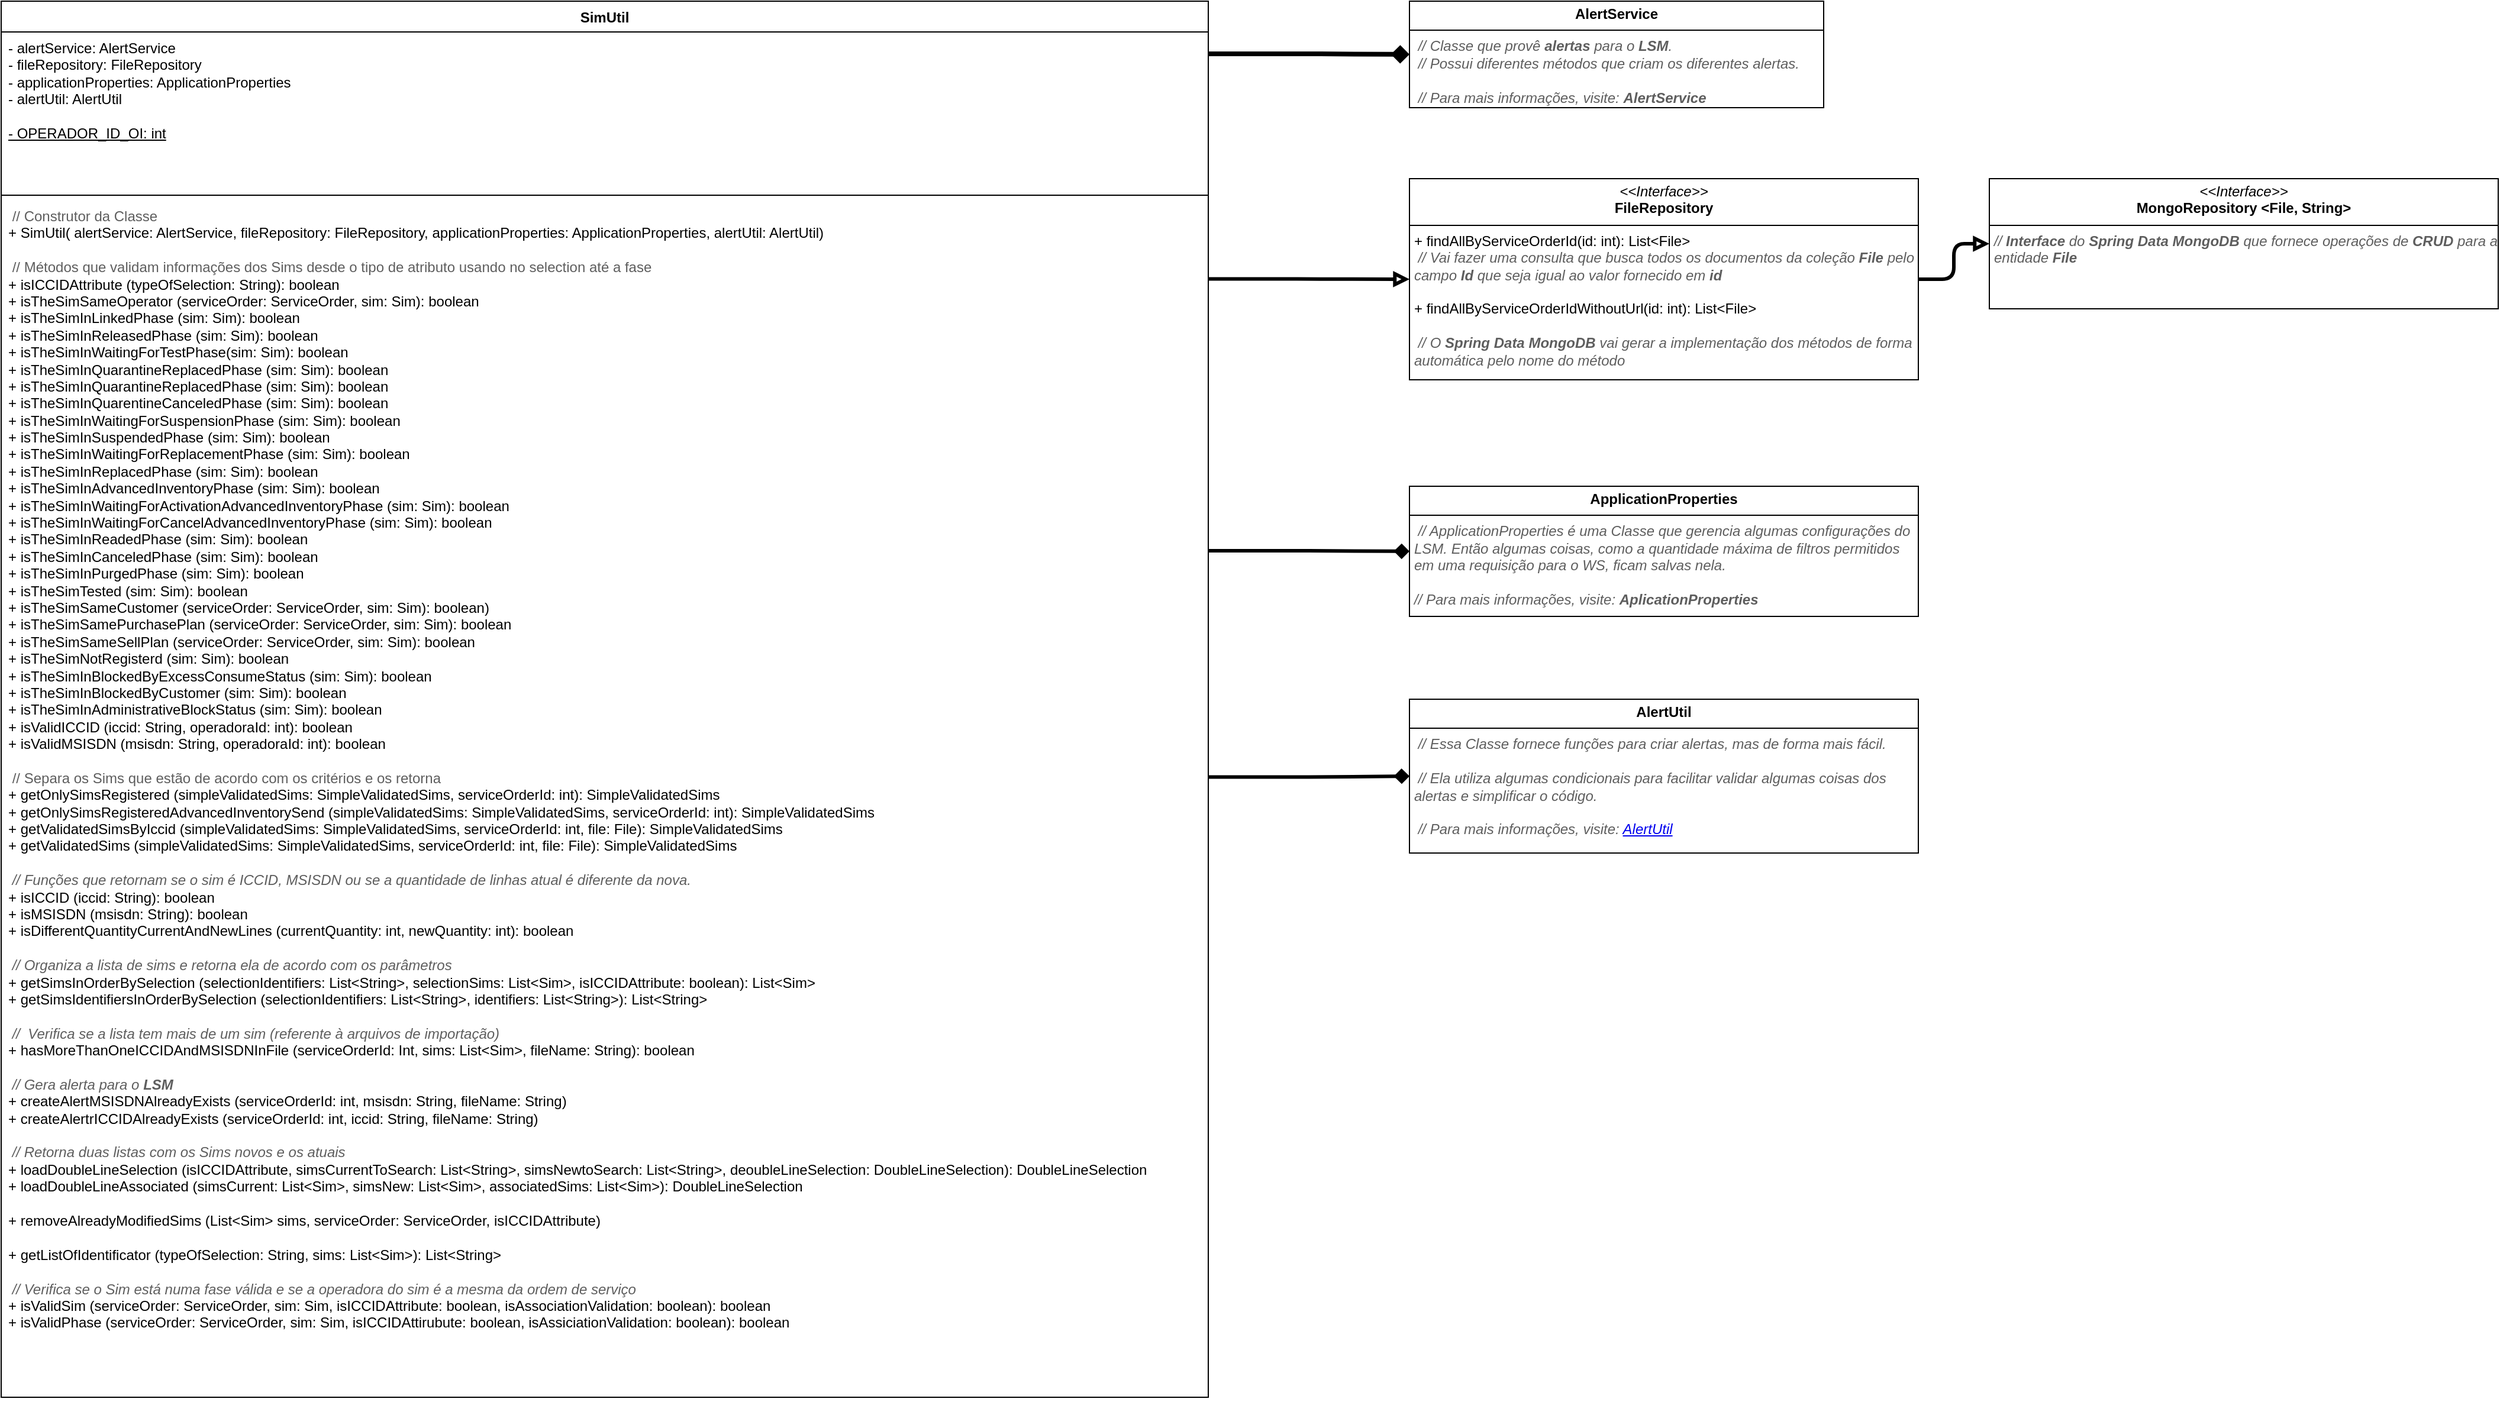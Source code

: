 <mxfile version="25.0.3">
  <diagram name="Página-1" id="0d7h8Y_baKdkDav5c62c">
    <mxGraphModel dx="3294" dy="1754" grid="1" gridSize="10" guides="1" tooltips="1" connect="1" arrows="1" fold="1" page="1" pageScale="1" pageWidth="827" pageHeight="1169" math="0" shadow="0">
      <root>
        <mxCell id="0" />
        <mxCell id="1" parent="0" />
        <mxCell id="fTWFSywxl4EHCqVi2h3n-3" value="&lt;p style=&quot;margin:0px;margin-top:4px;text-align:center;&quot;&gt;&lt;b&gt;AlertService&lt;/b&gt;&lt;/p&gt;&lt;hr size=&quot;1&quot; style=&quot;border-style:solid;&quot;&gt;&lt;p style=&quot;margin:0px;margin-left:4px;&quot;&gt;&lt;i&gt;&lt;font color=&quot;#5e5e5e&quot;&gt;&amp;nbsp;// Classe que provê &lt;b&gt;alertas &lt;/b&gt;para o &lt;b&gt;LSM&lt;/b&gt;.&amp;nbsp;&lt;/font&gt;&lt;/i&gt;&lt;/p&gt;&lt;p style=&quot;margin:0px;margin-left:4px;&quot;&gt;&lt;i&gt;&lt;font color=&quot;#5e5e5e&quot;&gt;&amp;nbsp;// Possui diferentes métodos que criam os diferentes alertas.&lt;/font&gt;&lt;/i&gt;&lt;/p&gt;&lt;p style=&quot;margin:0px;margin-left:4px;&quot;&gt;&lt;i&gt;&lt;font color=&quot;#5e5e5e&quot;&gt;&lt;br&gt;&lt;/font&gt;&lt;/i&gt;&lt;/p&gt;&lt;p style=&quot;margin:0px;margin-left:4px;&quot;&gt;&lt;i&gt;&lt;font color=&quot;#5e5e5e&quot;&gt;&amp;nbsp;// Para mais informações, visite: &lt;b&gt;AlertService&lt;/b&gt;&lt;/font&gt;&lt;/i&gt;&lt;/p&gt;&lt;p style=&quot;margin:0px;margin-left:4px;&quot;&gt;&lt;br&gt;&lt;/p&gt;" style="verticalAlign=top;align=left;overflow=fill;html=1;whiteSpace=wrap;" vertex="1" parent="1">
          <mxGeometry x="1520" y="60" width="350" height="90" as="geometry" />
        </mxCell>
        <mxCell id="fTWFSywxl4EHCqVi2h3n-4" style="edgeStyle=orthogonalEdgeStyle;rounded=1;orthogonalLoop=1;jettySize=auto;html=1;entryX=0;entryY=0.5;entryDx=0;entryDy=0;strokeWidth=4;endArrow=diamond;endFill=1;curved=0;exitX=1;exitY=0.138;exitDx=0;exitDy=0;exitPerimeter=0;" edge="1" parent="1" source="3iLDCGa5zcX96UVFniNh-2" target="fTWFSywxl4EHCqVi2h3n-3">
          <mxGeometry relative="1" as="geometry" />
        </mxCell>
        <mxCell id="fTWFSywxl4EHCqVi2h3n-8" style="edgeStyle=orthogonalEdgeStyle;rounded=1;orthogonalLoop=1;jettySize=auto;html=1;entryX=0;entryY=0.5;entryDx=0;entryDy=0;strokeWidth=3;endArrow=block;endFill=0;curved=0;" edge="1" parent="1" source="fTWFSywxl4EHCqVi2h3n-5" target="fTWFSywxl4EHCqVi2h3n-7">
          <mxGeometry relative="1" as="geometry" />
        </mxCell>
        <mxCell id="fTWFSywxl4EHCqVi2h3n-5" value="&lt;p style=&quot;margin:0px;margin-top:4px;text-align:center;&quot;&gt;&lt;i&gt;&amp;lt;&amp;lt;Interface&amp;gt;&amp;gt;&lt;/i&gt;&lt;br&gt;&lt;b&gt;FileRepository&lt;/b&gt;&lt;/p&gt;&lt;hr size=&quot;1&quot; style=&quot;border-style:solid;&quot;&gt;&lt;p style=&quot;margin:0px;margin-left:4px;&quot;&gt;+ findAllByServiceOrderId(id: int): List&amp;lt;File&amp;gt;&lt;/p&gt;&lt;p style=&quot;margin:0px;margin-left:4px;&quot;&gt;&amp;nbsp;&lt;span style=&quot;background-color: initial; color: rgb(94, 94, 94); font-style: italic;&quot;&gt;// Vai fazer uma consulta que busca todos os documentos da coleção &lt;b&gt;File&amp;nbsp;&lt;/b&gt;&lt;/span&gt;&lt;span style=&quot;background-color: initial; color: rgb(94, 94, 94); font-style: italic;&quot;&gt;pelo campo &lt;b&gt;Id&amp;nbsp;&lt;/b&gt;&lt;/span&gt;&lt;span style=&quot;background-color: initial; color: rgb(94, 94, 94); font-style: italic;&quot;&gt;que seja igual ao valor fornecido em&amp;nbsp;&lt;/span&gt;&lt;span style=&quot;background-color: initial; font-weight: bold; color: rgb(94, 94, 94); font-style: italic;&quot;&gt;id&lt;/span&gt;&lt;/p&gt;&lt;p style=&quot;margin:0px;margin-left:4px;&quot;&gt;&lt;br&gt;&lt;/p&gt;&lt;p style=&quot;margin:0px;margin-left:4px;&quot;&gt;+ findAllByServiceOrderIdWithoutUrl(id: int): List&amp;lt;File&amp;gt;&lt;/p&gt;&lt;p style=&quot;margin:0px;margin-left:4px;&quot;&gt;&lt;br&gt;&lt;/p&gt;&lt;p style=&quot;margin:0px;margin-left:4px;&quot;&gt;&lt;i&gt;&lt;span style=&quot;color: rgb(94, 94, 94);&quot;&gt;&amp;nbsp;// O&amp;nbsp;&lt;/span&gt;&lt;span style=&quot;font-weight: bold; color: rgb(94, 94, 94);&quot;&gt;Spring Data MongoDB&lt;/span&gt;&lt;span style=&quot;color: rgb(94, 94, 94);&quot;&gt;&amp;nbsp;vai gerar a implementação dos métodos de forma automática pelo nome do método&lt;/span&gt;&lt;/i&gt;&lt;/p&gt;" style="verticalAlign=top;align=left;overflow=fill;html=1;whiteSpace=wrap;" vertex="1" parent="1">
          <mxGeometry x="1520" y="210" width="430" height="170" as="geometry" />
        </mxCell>
        <mxCell id="fTWFSywxl4EHCqVi2h3n-6" style="edgeStyle=orthogonalEdgeStyle;rounded=1;orthogonalLoop=1;jettySize=auto;html=1;entryX=0;entryY=0.5;entryDx=0;entryDy=0;strokeWidth=3;endArrow=block;endFill=0;curved=0;exitX=1;exitY=0.066;exitDx=0;exitDy=0;exitPerimeter=0;" edge="1" parent="1" source="3iLDCGa5zcX96UVFniNh-4" target="fTWFSywxl4EHCqVi2h3n-5">
          <mxGeometry relative="1" as="geometry" />
        </mxCell>
        <mxCell id="fTWFSywxl4EHCqVi2h3n-7" value="&lt;p style=&quot;margin:0px;margin-top:4px;text-align:center;&quot;&gt;&lt;i&gt;&amp;lt;&amp;lt;Interface&amp;gt;&amp;gt;&lt;/i&gt;&lt;br&gt;&lt;b&gt;MongoRepository &amp;lt;File, String&amp;gt;&lt;/b&gt;&lt;/p&gt;&lt;hr size=&quot;1&quot; style=&quot;border-style:solid;&quot;&gt;&lt;p style=&quot;margin:0px;margin-left:4px;&quot;&gt;&lt;i&gt;&lt;font color=&quot;#5e5e5e&quot;&gt;//&amp;nbsp;&lt;span style=&quot;font-weight: bold;&quot;&gt;Interface&lt;/span&gt;&amp;nbsp;do&amp;nbsp;&lt;span style=&quot;font-weight: bold;&quot;&gt;Spring Data MongoDB&lt;/span&gt;&amp;nbsp;que fornece operações de&amp;nbsp;&lt;span style=&quot;font-weight: bold;&quot;&gt;CRUD&lt;/span&gt;&amp;nbsp;para a entidade&amp;nbsp;&lt;span style=&quot;font-weight: bold;&quot;&gt;File&lt;/span&gt;&lt;/font&gt;&lt;/i&gt;&lt;/p&gt;" style="verticalAlign=top;align=left;overflow=fill;html=1;whiteSpace=wrap;" vertex="1" parent="1">
          <mxGeometry x="2010" y="210" width="430" height="110" as="geometry" />
        </mxCell>
        <mxCell id="fTWFSywxl4EHCqVi2h3n-9" value="&lt;p style=&quot;margin:0px;margin-top:4px;text-align:center;&quot;&gt;&lt;b&gt;ApplicationProperties&lt;/b&gt;&lt;/p&gt;&lt;hr size=&quot;1&quot; style=&quot;border-style:solid;&quot;&gt;&lt;p style=&quot;margin:0px;margin-left:4px;&quot;&gt;&lt;font color=&quot;#5e5e5e&quot;&gt;&lt;i&gt;&amp;nbsp;// ApplicationProperties é uma Classe que gerencia algumas configurações do LSM. Então algumas coisas, como a quantidade máxima de filtros permitidos em uma requisição para o WS, ficam salvas nela.&lt;/i&gt;&lt;/font&gt;&lt;/p&gt;&lt;p style=&quot;margin:0px;margin-left:4px;&quot;&gt;&lt;font color=&quot;#5e5e5e&quot;&gt;&lt;i&gt;&lt;br&gt;&lt;/i&gt;&lt;/font&gt;&lt;/p&gt;&lt;p style=&quot;margin:0px;margin-left:4px;&quot;&gt;&lt;font color=&quot;#5e5e5e&quot;&gt;&lt;i&gt;// Para mais informações, visite: &lt;b&gt;AplicationProperties&lt;/b&gt;&lt;/i&gt;&lt;/font&gt;&lt;/p&gt;" style="verticalAlign=top;align=left;overflow=fill;html=1;whiteSpace=wrap;" vertex="1" parent="1">
          <mxGeometry x="1520" y="470" width="430" height="110" as="geometry" />
        </mxCell>
        <mxCell id="fTWFSywxl4EHCqVi2h3n-10" style="edgeStyle=orthogonalEdgeStyle;rounded=0;orthogonalLoop=1;jettySize=auto;html=1;entryX=0;entryY=0.5;entryDx=0;entryDy=0;strokeWidth=3;endArrow=diamond;endFill=1;exitX=1;exitY=0.293;exitDx=0;exitDy=0;exitPerimeter=0;" edge="1" parent="1" source="3iLDCGa5zcX96UVFniNh-4" target="fTWFSywxl4EHCqVi2h3n-9">
          <mxGeometry relative="1" as="geometry">
            <mxPoint x="1360" y="525" as="sourcePoint" />
          </mxGeometry>
        </mxCell>
        <mxCell id="3iLDCGa5zcX96UVFniNh-1" value="SimUtil" style="swimlane;fontStyle=1;align=center;verticalAlign=top;childLayout=stackLayout;horizontal=1;startSize=26;horizontalStack=0;resizeParent=1;resizeParentMax=0;resizeLast=0;collapsible=1;marginBottom=0;whiteSpace=wrap;html=1;" parent="1" vertex="1">
          <mxGeometry x="330" y="60" width="1020" height="1180" as="geometry" />
        </mxCell>
        <mxCell id="3iLDCGa5zcX96UVFniNh-2" value="- alertService: AlertService&lt;div&gt;- fileRepository: FileRepository&lt;/div&gt;&lt;div&gt;- applicationProperties: ApplicationProperties&lt;/div&gt;&lt;div&gt;- alertUtil: AlertUtil&lt;/div&gt;&lt;div&gt;&lt;br&gt;&lt;/div&gt;&lt;div&gt;&lt;u&gt;- OPERADOR_ID_OI: int&lt;/u&gt;&lt;/div&gt;" style="text;strokeColor=none;fillColor=none;align=left;verticalAlign=top;spacingLeft=4;spacingRight=4;overflow=hidden;rotatable=0;points=[[0,0.5],[1,0.5]];portConstraint=eastwest;whiteSpace=wrap;html=1;" parent="3iLDCGa5zcX96UVFniNh-1" vertex="1">
          <mxGeometry y="26" width="1020" height="134" as="geometry" />
        </mxCell>
        <mxCell id="3iLDCGa5zcX96UVFniNh-3" value="" style="line;strokeWidth=1;fillColor=none;align=left;verticalAlign=middle;spacingTop=-1;spacingLeft=3;spacingRight=3;rotatable=0;labelPosition=right;points=[];portConstraint=eastwest;strokeColor=inherit;" parent="3iLDCGa5zcX96UVFniNh-1" vertex="1">
          <mxGeometry y="160" width="1020" height="8" as="geometry" />
        </mxCell>
        <mxCell id="3iLDCGa5zcX96UVFniNh-4" value="&lt;div&gt;&lt;font color=&quot;#5e5e5e&quot;&gt;&amp;nbsp;// Construtor da Classe&lt;/font&gt;&lt;/div&gt;+ SimUtil( alertService: AlertService, fileRepository: FileRepository, applicationProperties: ApplicationProperties, alertUtil: AlertUtil)&lt;div&gt;&lt;br&gt;&lt;/div&gt;&lt;div&gt;&lt;font color=&quot;#5e5e5e&quot;&gt;&amp;nbsp;// Métodos que validam informações dos Sims desde o tipo de atributo usando no selection até a fase&lt;br&gt;&lt;/font&gt;&lt;div&gt;+ isICCIDAttribute (typeOfSelection: String): boolean&lt;/div&gt;&lt;div&gt;+ isTheSimSameOperator (serviceOrder: ServiceOrder, sim: Sim): boolean&lt;/div&gt;&lt;div&gt;+ isTheSimInLinkedPhase (sim: Sim): boolean&lt;/div&gt;&lt;div&gt;+ isTheSimInReleasedPhase (sim: Sim): boolean&lt;/div&gt;&lt;div&gt;+ isTheSimInWaitingForTestPhase(sim: Sim): boolean&lt;/div&gt;&lt;div&gt;+ isTheSimInQuarantineReplacedPhase (sim: Sim): boolean&lt;/div&gt;&lt;div&gt;+ isTheSimInQuarantineReplacedPhase (sim: Sim): boolean&lt;/div&gt;&lt;div&gt;+ isTheSimInQuarentineCanceledPhase (sim: Sim): boolean&lt;/div&gt;&lt;div&gt;+ isTheSimInWaitingForSuspensionPhase (sim: Sim): boolean&lt;/div&gt;&lt;div&gt;+ isTheSimInSuspendedPhase (sim: Sim): boolean&lt;/div&gt;&lt;div&gt;+ isTheSimInWaitingForReplacementPhase (sim: Sim): boolean&lt;/div&gt;&lt;div&gt;+ isTheSimInReplacedPhase (sim: Sim): boolean&lt;/div&gt;&lt;div&gt;+ isTheSimInAdvancedInventoryPhase (sim: Sim): boolean&lt;/div&gt;&lt;div&gt;+ isTheSimInWaitingForActivationAdvancedInventoryPhase (sim: Sim): boolean&lt;/div&gt;&lt;div&gt;+ isTheSimInWaitingForCancelAdvancedInventoryPhase (sim: Sim): boolean&lt;/div&gt;&lt;div&gt;+ isTheSimInReadedPhase (sim: Sim): boolean&lt;/div&gt;&lt;div&gt;+ isTheSimInCanceledPhase (sim: Sim): boolean&lt;/div&gt;&lt;div&gt;+ isTheSimInPurgedPhase (sim: Sim): boolean&lt;/div&gt;&lt;div&gt;+ isTheSimTested (sim: Sim): boolean&lt;/div&gt;&lt;div&gt;+ isTheSimSameCustomer (serviceOrder: ServiceOrder, sim: Sim): boolean)&lt;/div&gt;&lt;div&gt;+ isTheSimSamePurchasePlan (serviceOrder: ServiceOrder, sim: Sim): boolean&lt;/div&gt;&lt;div&gt;+ isTheSimSameSellPlan (serviceOrder: ServiceOrder, sim: Sim): boolean&lt;/div&gt;&lt;div&gt;+ isTheSimNotRegisterd (sim: Sim): boolean&lt;/div&gt;&lt;div&gt;+ isTheSimInBlockedByExcessConsumeStatus (sim: Sim): boolean&lt;/div&gt;&lt;div&gt;+ isTheSimInBlockedByCustomer (sim: Sim): boolean&lt;/div&gt;&lt;div&gt;+ isTheSimInAdministrativeBlockStatus (sim: Sim): boolean&lt;/div&gt;&lt;div&gt;+ isValidICCID (iccid: String, operadoraId: int): boolean&lt;/div&gt;&lt;div&gt;+ isValidMSISDN (msisdn: String, operadoraId: int): boolean&lt;/div&gt;&lt;div&gt;&lt;br&gt;&lt;/div&gt;&lt;div&gt;&lt;font color=&quot;#5e5e5e&quot;&gt;&amp;nbsp;// Separa os Sims que estão de acordo com os critérios e os retorna&lt;/font&gt;&lt;/div&gt;&lt;div&gt;+ getOnlySimsRegistered (simpleValidatedSims: SimpleValidatedSims, serviceOrderId: int): SimpleValidatedSims&lt;/div&gt;&lt;div&gt;&lt;/div&gt;+ getOnlySimsRegisteredAdvancedInventorySend (simpleValidatedSims: SimpleValidatedSims, serviceOrderId: int): SimpleValidatedSims&lt;div&gt;+ getValidatedSimsByIccid (simpleValidatedSims: SimpleValidatedSims, serviceOrderId: int, file: File): SimpleValidatedSims&lt;/div&gt;&lt;div&gt;&lt;/div&gt;+ getValidatedSims (simpleValidatedSims: SimpleValidatedSims, serviceOrderId: int, file: File): SimpleValidatedSims&lt;div&gt;&lt;br&gt;&lt;/div&gt;&lt;div&gt;&lt;i&gt;&lt;font color=&quot;#5e5e5e&quot;&gt;&amp;nbsp;// Funções que retornam se o sim é ICCID, MSISDN ou se a quantidade de linhas atual é diferente da nova.&amp;nbsp;&lt;/font&gt;&lt;/i&gt;&lt;/div&gt;&lt;div&gt;+ isICCID (iccid: String): boolean&lt;/div&gt;&lt;div&gt;+ isMSISDN (msisdn: String): boolean&lt;/div&gt;&lt;div&gt;+ isDifferentQuantityCurrentAndNewLines (currentQuantity: int, newQuantity: int): boolean&lt;/div&gt;&lt;div&gt;&lt;br&gt;&lt;/div&gt;&lt;div&gt;&lt;font color=&quot;#5e5e5e&quot;&gt;&lt;i&gt;&amp;nbsp;// Organiza a lista de sims e retorna ela de acordo com os parâmetros&lt;/i&gt;&lt;/font&gt;&lt;/div&gt;&lt;div&gt;+ getSimsInOrderBySelection (selectionIdentifiers: List&amp;lt;String&amp;gt;, selectionSims: List&amp;lt;Sim&amp;gt;, isICCIDAttribute: boolean): List&amp;lt;Sim&amp;gt;&lt;/div&gt;&lt;div&gt;+ getSimsIdentifiersInOrderBySelection (selectionIdentifiers: List&amp;lt;String&amp;gt;, identifiers: List&amp;lt;String&amp;gt;): List&amp;lt;String&amp;gt;&lt;/div&gt;&lt;div&gt;&lt;br&gt;&lt;/div&gt;&lt;div&gt;&lt;i&gt;&lt;font color=&quot;#5e5e5e&quot;&gt;&amp;nbsp;//&amp;nbsp; Verifica se a lista tem mais de um sim (referente à arquivos de importação)&lt;/font&gt;&lt;/i&gt;&lt;/div&gt;&lt;div&gt;+ hasMoreThanOneICCIDAndMSISDNInFile (serviceOrderId: Int, sims: List&amp;lt;Sim&amp;gt;, fileName: String): boolean&lt;/div&gt;&lt;div&gt;&lt;br&gt;&lt;/div&gt;&lt;div&gt;&lt;font color=&quot;#5e5e5e&quot;&gt;&lt;i&gt;&amp;nbsp;// Gera alerta para o &lt;b&gt;LSM&lt;/b&gt;&lt;/i&gt;&lt;/font&gt;&lt;/div&gt;&lt;div&gt;+ createAlertMSISDNAlreadyExists (serviceOrderId: int, msisdn: String, fileName: String)&lt;/div&gt;&lt;div&gt;+ createAlertrICCIDAlreadyExists (serviceOrderId: int, iccid: String, fileName: String)&lt;/div&gt;&lt;div&gt;&lt;br&gt;&lt;/div&gt;&lt;div&gt;&lt;i&gt;&lt;font color=&quot;#5e5e5e&quot;&gt;&amp;nbsp;// Retorna duas listas com os Sims novos e os atuais&lt;/font&gt;&lt;/i&gt;&lt;/div&gt;&lt;div&gt;+ loadDoubleLineSelection (isICCIDAttribute, simsCurrentToSearch: List&amp;lt;String&amp;gt;, simsNewtoSearch: List&amp;lt;String&amp;gt;, deoubleLineSelection: DoubleLineSelection): DoubleLineSelection&lt;/div&gt;&lt;div&gt;+ loadDoubleLineAssociated (simsCurrent: List&amp;lt;Sim&amp;gt;, simsNew: List&amp;lt;Sim&amp;gt;, associatedSims: List&amp;lt;Sim&amp;gt;): DoubleLineSelection&lt;/div&gt;&lt;div&gt;&lt;br&gt;&lt;/div&gt;&lt;div&gt;+ removeAlreadyModifiedSims (List&amp;lt;Sim&amp;gt; sims, serviceOrder: ServiceOrder, isICCIDAttribute)&lt;/div&gt;&lt;div&gt;&lt;br&gt;&lt;/div&gt;&lt;div&gt;+ getListOfIdentificator (typeOfSelection: String, sims: List&amp;lt;Sim&amp;gt;): List&amp;lt;String&amp;gt;&lt;/div&gt;&lt;div&gt;&lt;br&gt;&lt;/div&gt;&lt;div&gt;&lt;i&gt;&lt;font color=&quot;#5e5e5e&quot;&gt;&amp;nbsp;// Verifica se o Sim está numa fase válida e se a operadora do sim é a mesma da ordem de serviço&lt;/font&gt;&lt;/i&gt;&lt;/div&gt;&lt;div&gt;+ isValidSim (serviceOrder: ServiceOrder, sim: Sim, isICCIDAttribute: boolean, isAssociationValidation: boolean): boolean&lt;/div&gt;&lt;div&gt;+ isValidPhase (serviceOrder: ServiceOrder, sim: Sim, isICCIDAttirubute: boolean, isAssiciationValidation: boolean): boolean&lt;/div&gt;&lt;div&gt;&lt;br&gt;&lt;/div&gt;&lt;/div&gt;" style="text;strokeColor=none;fillColor=none;align=left;verticalAlign=top;spacingLeft=4;spacingRight=4;overflow=hidden;rotatable=0;points=[[0,0.5],[1,0.5]];portConstraint=eastwest;whiteSpace=wrap;html=1;" parent="3iLDCGa5zcX96UVFniNh-1" vertex="1">
          <mxGeometry y="168" width="1020" height="1012" as="geometry" />
        </mxCell>
        <mxCell id="fTWFSywxl4EHCqVi2h3n-11" style="edgeStyle=orthogonalEdgeStyle;rounded=0;orthogonalLoop=1;jettySize=auto;html=1;exitX=1;exitY=0.5;exitDx=0;exitDy=0;" edge="1" parent="3iLDCGa5zcX96UVFniNh-1" source="3iLDCGa5zcX96UVFniNh-2" target="3iLDCGa5zcX96UVFniNh-2">
          <mxGeometry relative="1" as="geometry" />
        </mxCell>
        <mxCell id="fTWFSywxl4EHCqVi2h3n-12" value="&lt;p style=&quot;margin:0px;margin-top:4px;text-align:center;&quot;&gt;&lt;b&gt;AlertUtil&lt;/b&gt;&lt;/p&gt;&lt;hr size=&quot;1&quot; style=&quot;border-style:solid;&quot;&gt;&lt;p style=&quot;margin:0px;margin-left:4px;&quot;&gt;&lt;font color=&quot;#5e5e5e&quot;&gt;&amp;nbsp;&lt;i&gt;// Essa Classe fornece funções para criar alertas, mas de forma mais fácil.&lt;/i&gt;&lt;/font&gt;&lt;/p&gt;&lt;p style=&quot;margin:0px;margin-left:4px;&quot;&gt;&lt;i&gt;&lt;font color=&quot;#5e5e5e&quot;&gt;&lt;br&gt;&lt;/font&gt;&lt;/i&gt;&lt;/p&gt;&lt;p style=&quot;margin:0px;margin-left:4px;&quot;&gt;&lt;i&gt;&lt;font color=&quot;#5e5e5e&quot;&gt;&amp;nbsp;// Ela utiliza algumas condicionais para facilitar validar algumas coisas dos alertas e simplificar o código.&lt;/font&gt;&lt;/i&gt;&lt;/p&gt;&lt;p style=&quot;margin:0px;margin-left:4px;&quot;&gt;&lt;i&gt;&lt;font color=&quot;#5e5e5e&quot;&gt;&lt;br&gt;&lt;/font&gt;&lt;/i&gt;&lt;/p&gt;&lt;p style=&quot;margin:0px;margin-left:4px;&quot;&gt;&lt;i&gt;&lt;font color=&quot;#5e5e5e&quot;&gt;&amp;nbsp;// Para mais informações, visite: &lt;a href=&quot;https://app.diagrams.net/#HGiovanniMendesC%2Fdiagrama-classes-LSM%2Fmain%2FAlertUtil.drawio#%7B%22pageId%22%3A%22fKPe8ztSodnws2ul9CdE%22%7D&quot;&gt;AlertUtil&lt;/a&gt;&lt;/font&gt;&lt;/i&gt;&lt;/p&gt;" style="verticalAlign=top;align=left;overflow=fill;html=1;whiteSpace=wrap;" vertex="1" parent="1">
          <mxGeometry x="1520" y="650" width="430" height="130" as="geometry" />
        </mxCell>
        <mxCell id="fTWFSywxl4EHCqVi2h3n-13" style="edgeStyle=orthogonalEdgeStyle;rounded=0;orthogonalLoop=1;jettySize=auto;html=1;entryX=0;entryY=0.5;entryDx=0;entryDy=0;exitX=1;exitY=0.482;exitDx=0;exitDy=0;exitPerimeter=0;strokeWidth=3;endArrow=diamond;endFill=1;" edge="1" parent="1" source="3iLDCGa5zcX96UVFniNh-4" target="fTWFSywxl4EHCqVi2h3n-12">
          <mxGeometry relative="1" as="geometry" />
        </mxCell>
      </root>
    </mxGraphModel>
  </diagram>
</mxfile>
